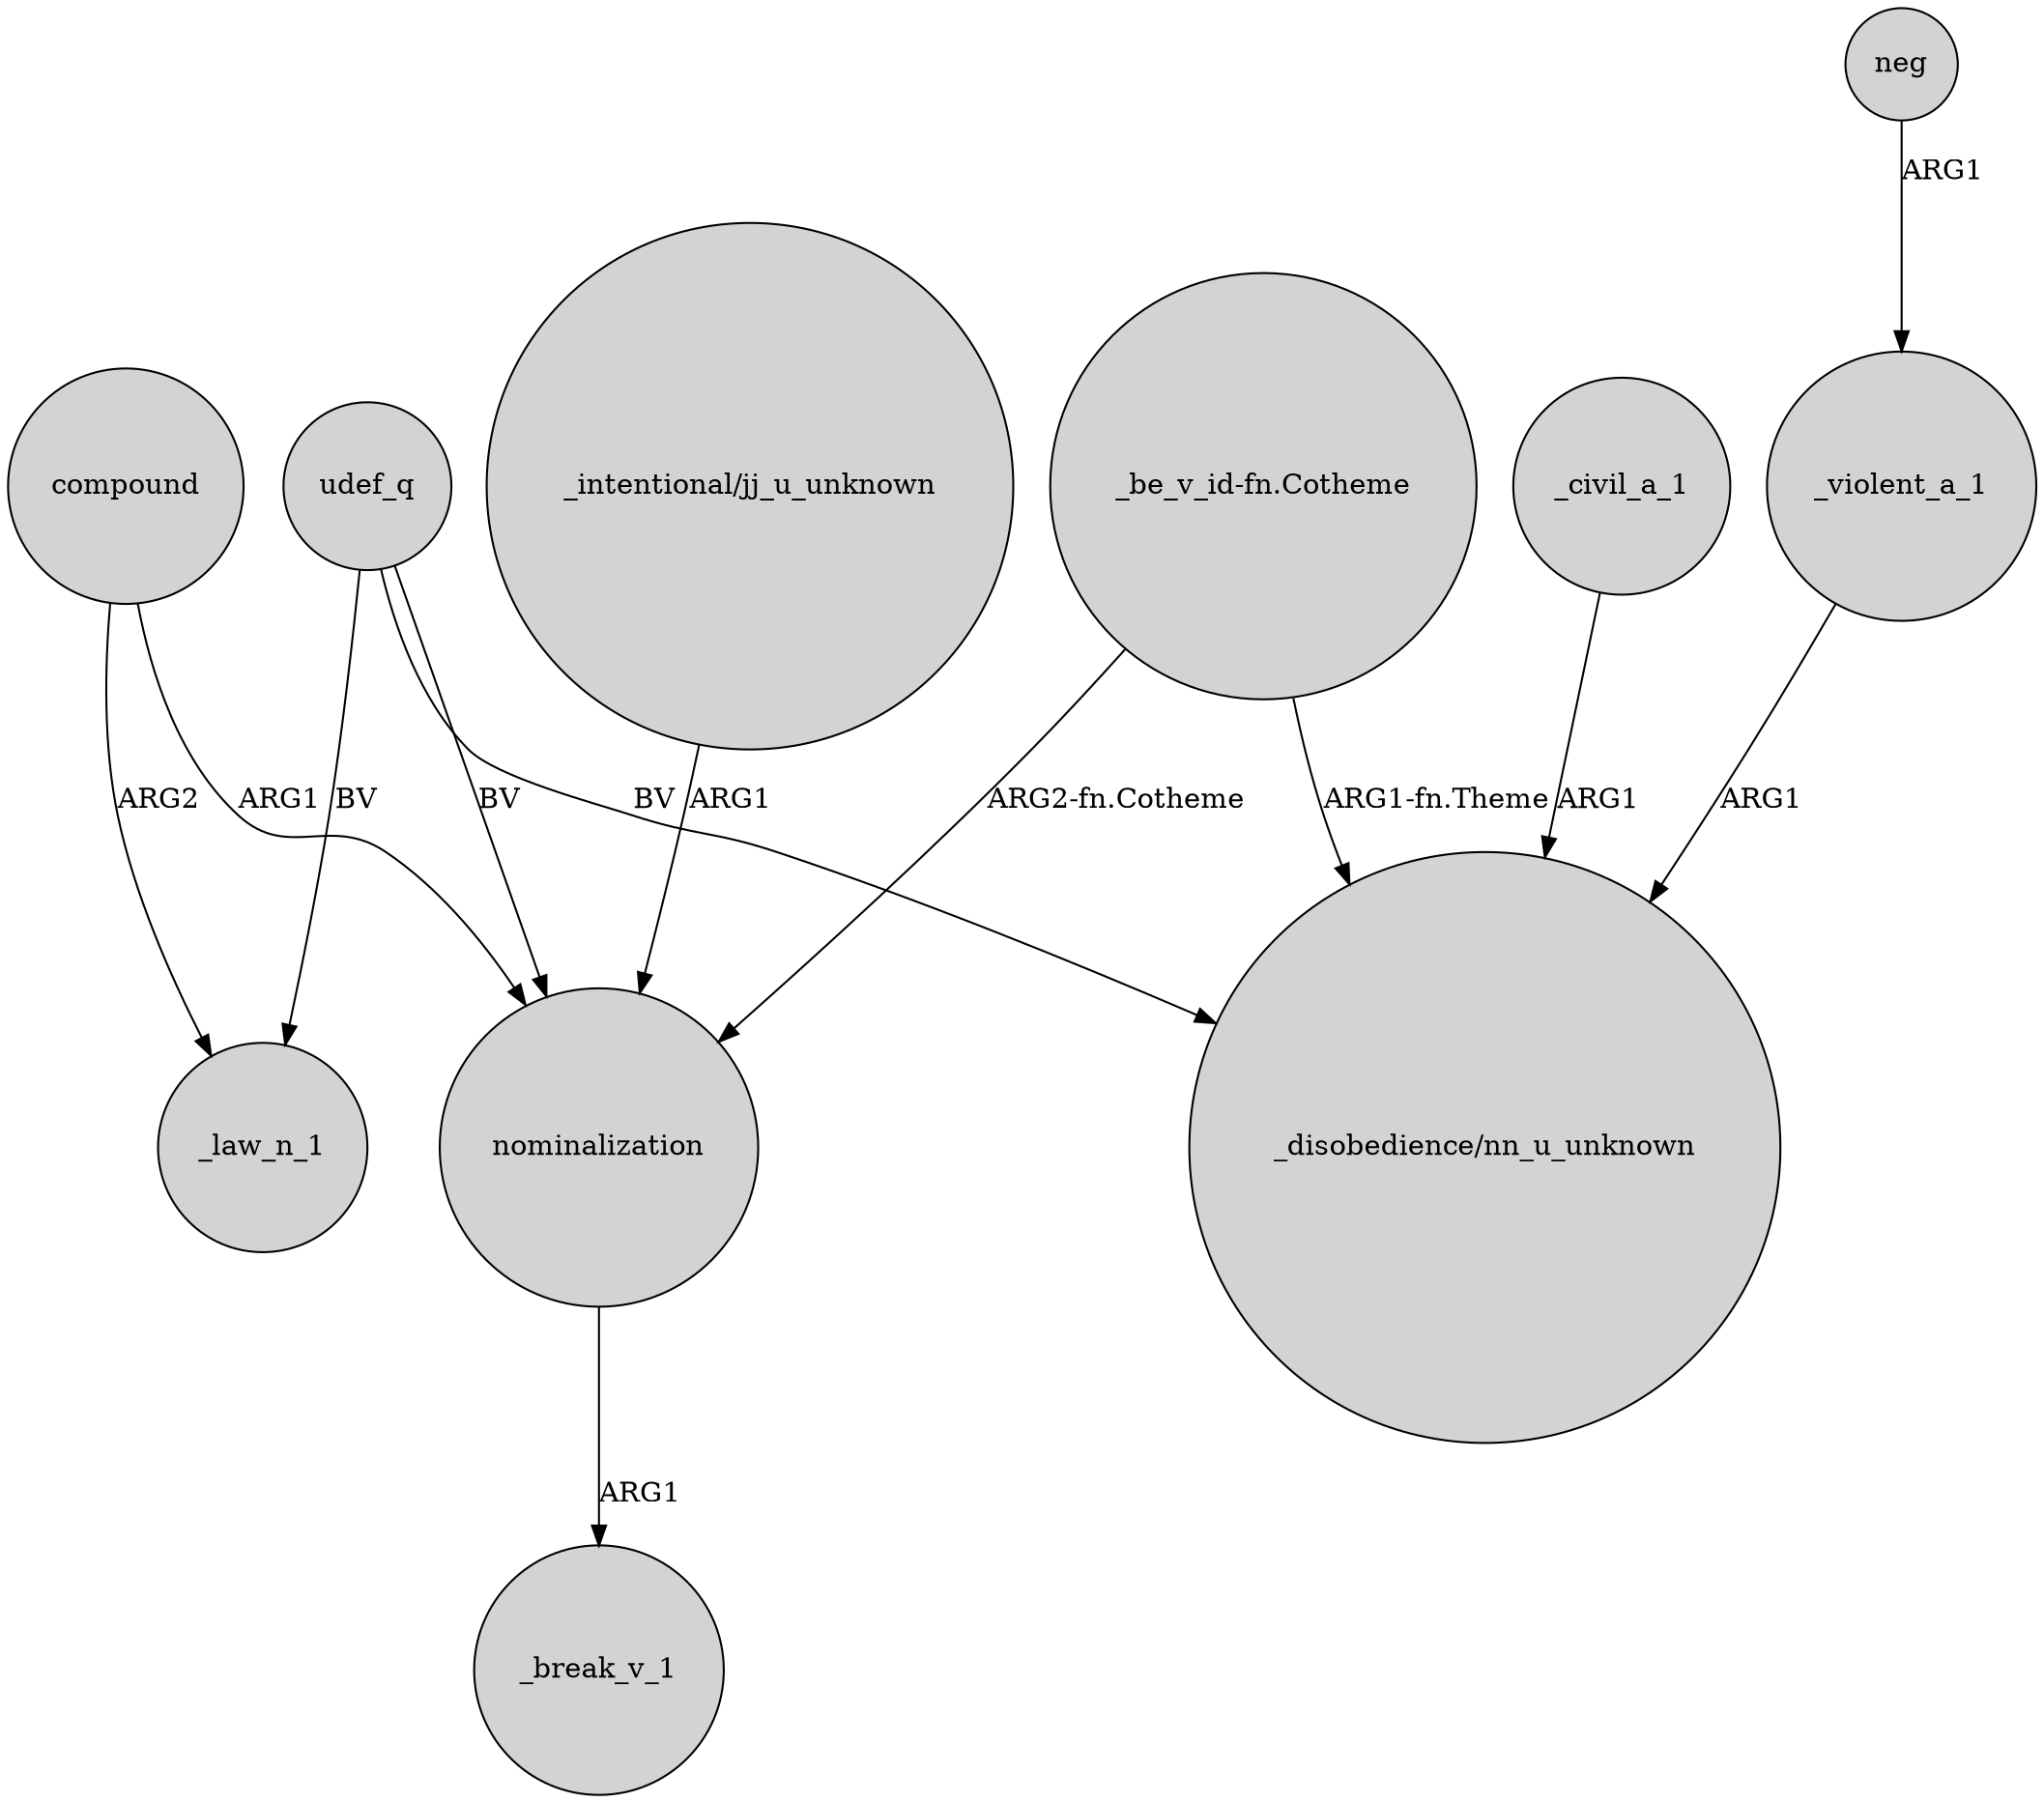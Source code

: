 digraph {
	node [shape=circle style=filled]
	_violent_a_1 -> "_disobedience/nn_u_unknown" [label=ARG1]
	compound -> _law_n_1 [label=ARG2]
	"_be_v_id-fn.Cotheme" -> "_disobedience/nn_u_unknown" [label="ARG1-fn.Theme"]
	"_intentional/jj_u_unknown" -> nominalization [label=ARG1]
	udef_q -> _law_n_1 [label=BV]
	udef_q -> "_disobedience/nn_u_unknown" [label=BV]
	_civil_a_1 -> "_disobedience/nn_u_unknown" [label=ARG1]
	"_be_v_id-fn.Cotheme" -> nominalization [label="ARG2-fn.Cotheme"]
	neg -> _violent_a_1 [label=ARG1]
	compound -> nominalization [label=ARG1]
	nominalization -> _break_v_1 [label=ARG1]
	udef_q -> nominalization [label=BV]
}
